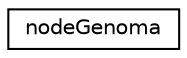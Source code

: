 digraph "Graphical Class Hierarchy"
{
 // LATEX_PDF_SIZE
  edge [fontname="Helvetica",fontsize="10",labelfontname="Helvetica",labelfontsize="10"];
  node [fontname="Helvetica",fontsize="10",shape=record];
  rankdir="LR";
  Node0 [label="nodeGenoma",height=0.2,width=0.4,color="black", fillcolor="white", style="filled",URL="$structnode_genoma.html",tooltip="nodeGenoma determina como se estructura cada individuo."];
}
